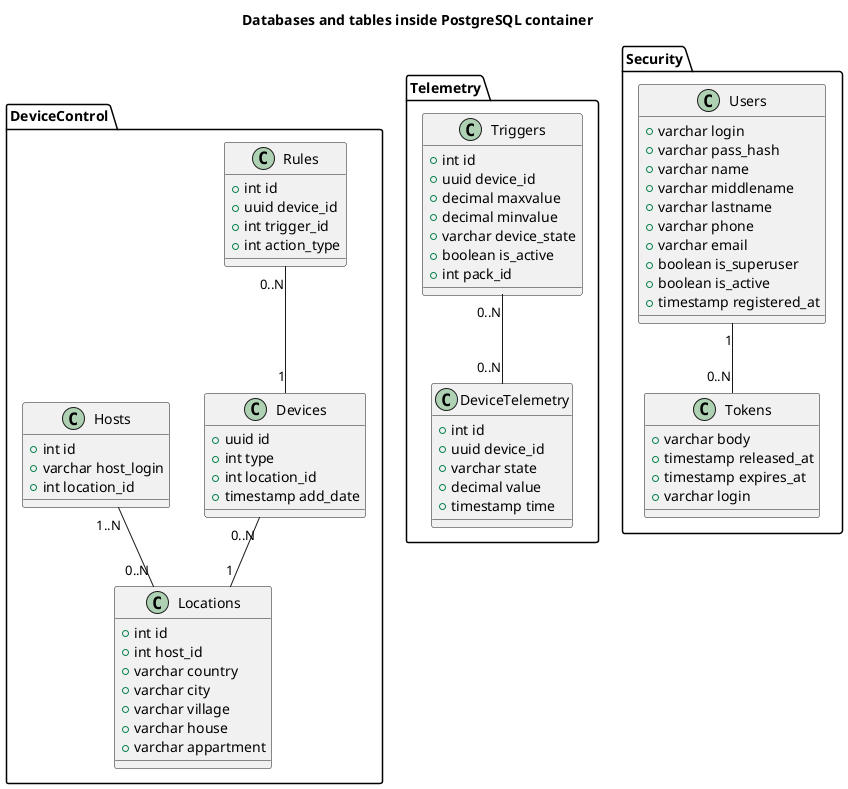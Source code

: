 @startuml

title Databases and tables inside PostgreSQL container

package DeviceControl {
class Devices {
  +uuid id
  +int type
  +int location_id
  +timestamp add_date

}
class Locations {
  +int id
  +int host_id
  +varchar country
  +varchar city
  +varchar village
  +varchar house
  +varchar appartment

}
class Rules {
  +int id
  +uuid device_id
  +int trigger_id
  +int action_type
}

class Hosts {
  +int id
  +varchar host_login
  +int location_id
}
}

package Telemetry {
  class DeviceTelemetry {
    +int id
    +uuid device_id
    +varchar state
    +decimal value
    +timestamp time
}
  class Triggers {
    +int id
    +uuid device_id
    +decimal maxvalue
    +decimal minvalue
    +varchar device_state
    +boolean is_active
    +int pack_id
  }
}

package Security {
  class Users {
    +varchar login
    +varchar pass_hash
    +varchar name
    +varchar middlename
    +varchar lastname
    +varchar phone
    +varchar email
    +boolean is_superuser
    +boolean is_active
    +timestamp registered_at
  }

  class Tokens {
    +varchar body
    +timestamp released_at
    +timestamp expires_at
    +varchar login
  }

}

Devices "0..N" -- "1" Locations
Rules "0..N" -- "1" Devices
Hosts "1..N" -- "0..N" Locations
Triggers "0..N" -- "0..N" DeviceTelemetry
Users "1" -- "0..N" Tokens
@enduml